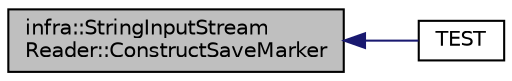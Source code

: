 digraph "infra::StringInputStreamReader::ConstructSaveMarker"
{
 // INTERACTIVE_SVG=YES
  edge [fontname="Helvetica",fontsize="10",labelfontname="Helvetica",labelfontsize="10"];
  node [fontname="Helvetica",fontsize="10",shape=record];
  rankdir="LR";
  Node5 [label="infra::StringInputStream\lReader::ConstructSaveMarker",height=0.2,width=0.4,color="black", fillcolor="grey75", style="filled", fontcolor="black"];
  Node5 -> Node6 [dir="back",color="midnightblue",fontsize="10",style="solid",fontname="Helvetica"];
  Node6 [label="TEST",height=0.2,width=0.4,color="black", fillcolor="white", style="filled",URL="$dc/de0/_test_string_input_stream_8cpp.html#ac565aeec58b9b8c555ceff529a263766"];
}
